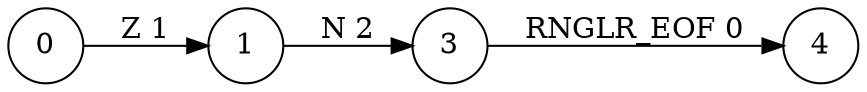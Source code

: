 digraph g
{
rankdir=LR
node [shape=circle]
0 -> 1 [label="Z 1"]
1 -> 3 [label="N 2"]
3 -> 4 [label="RNGLR_EOF 0"]
}